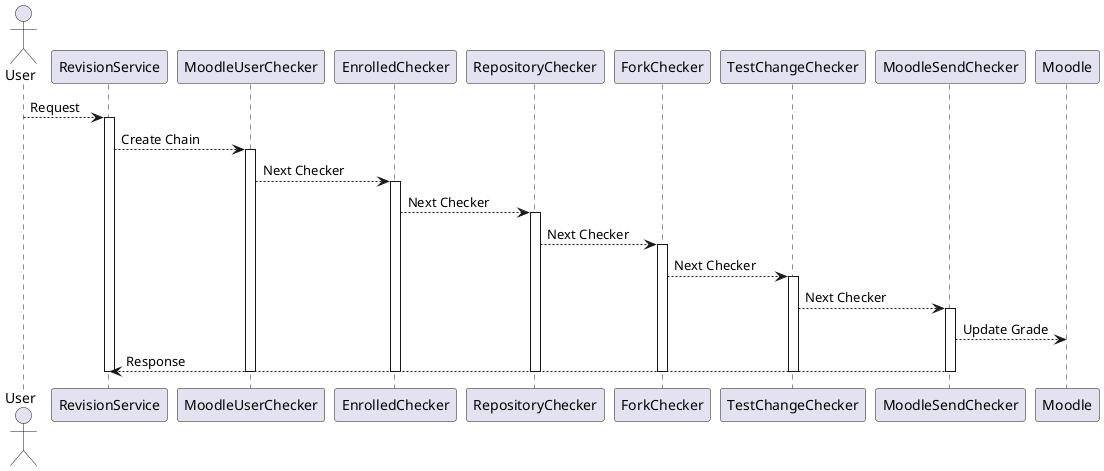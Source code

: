 @startuml

actor User
User --> RevisionService : Request
activate RevisionService
RevisionService --> MoodleUserChecker : Create Chain
activate MoodleUserChecker
MoodleUserChecker --> EnrolledChecker : Next Checker
activate EnrolledChecker
EnrolledChecker -->  RepositoryChecker: Next Checker
activate RepositoryChecker
RepositoryChecker --> ForkChecker : Next Checker
activate ForkChecker
ForkChecker --> TestChangeChecker : Next Checker
activate TestChangeChecker
TestChangeChecker --> MoodleSendChecker : Next Checker
activate MoodleSendChecker
MoodleSendChecker --> Moodle : Update Grade
MoodleSendChecker --> RevisionService : Response
deactivate 
deactivate 
deactivate
deactivate
deactivate
deactivate
deactivate
@enduml
